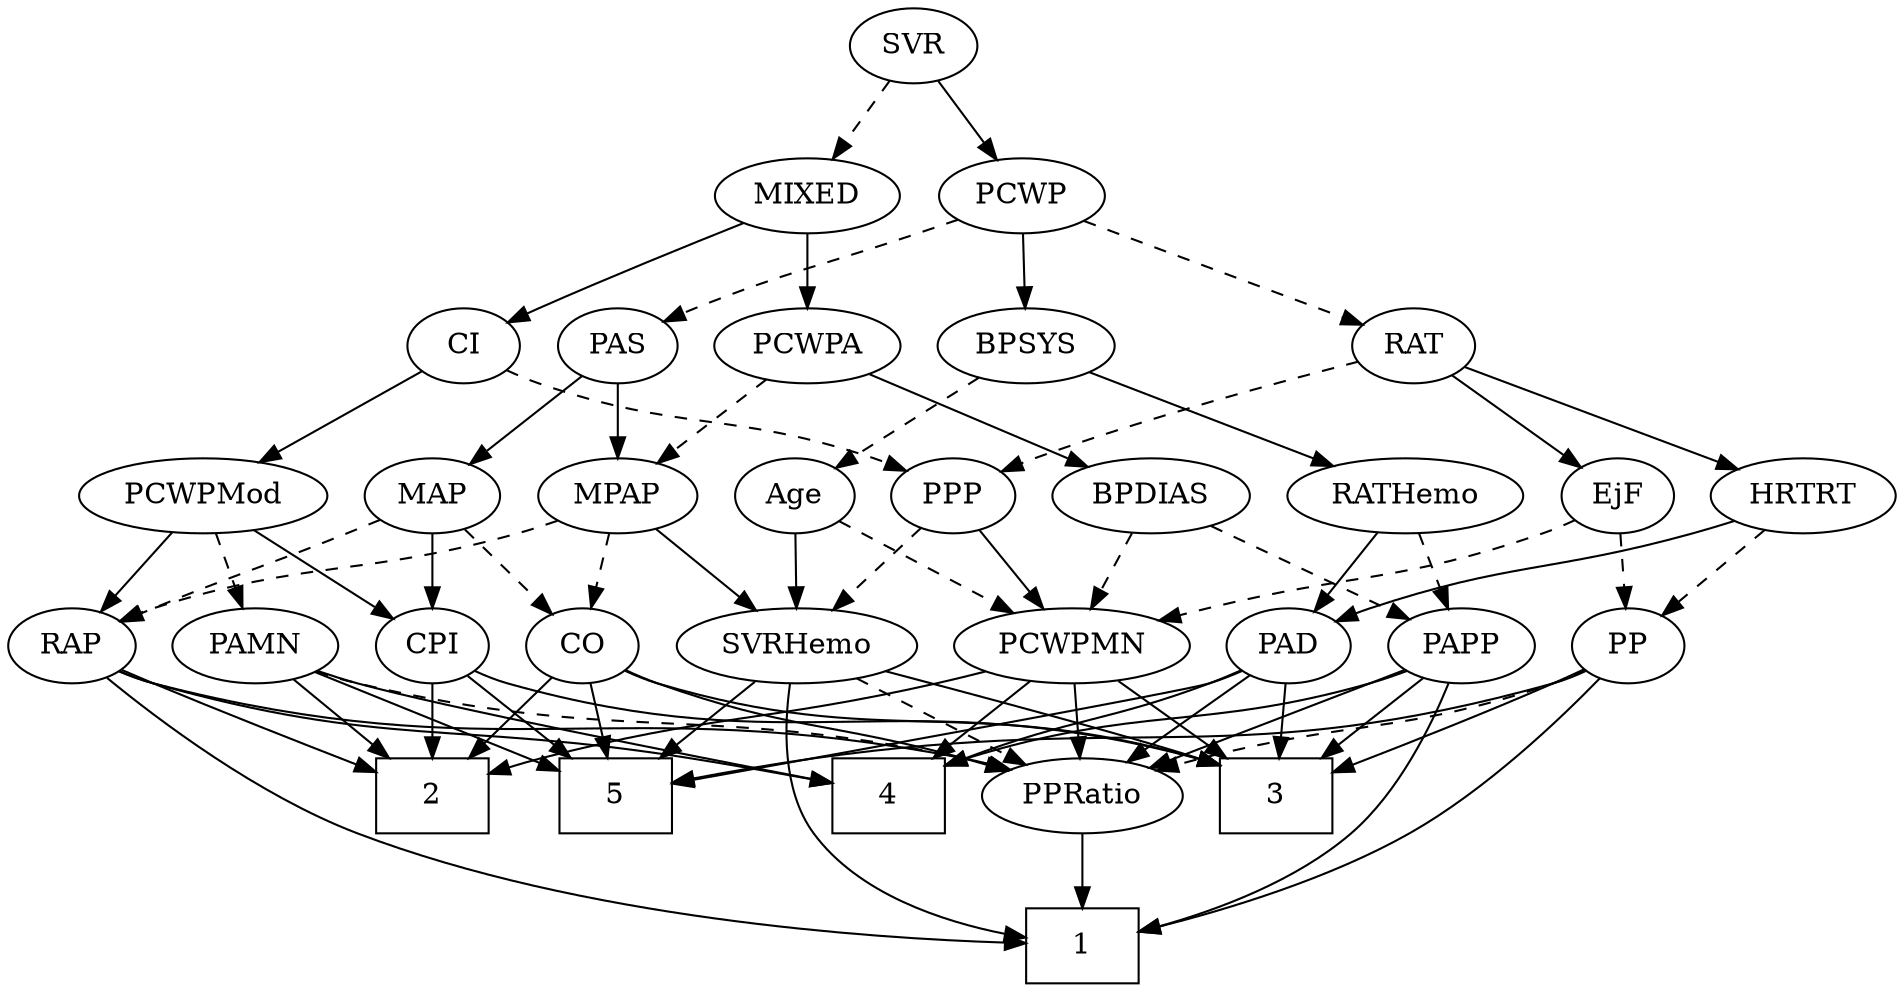 strict digraph {
	graph [bb="0,0,842.59,468"];
	node [label="\N"];
	1	[height=0.5,
		pos="481.95,18",
		shape=box,
		width=0.75];
	2	[height=0.5,
		pos="190.95,90",
		shape=box,
		width=0.75];
	3	[height=0.5,
		pos="566.95,90",
		shape=box,
		width=0.75];
	4	[height=0.5,
		pos="396.95,90",
		shape=box,
		width=0.75];
	5	[height=0.5,
		pos="274.95,90",
		shape=box,
		width=0.75];
	RAP	[height=0.5,
		pos="27.948,162",
		width=0.77632];
	RAP -> 1	[pos="e,454.57,19.351 43.387,146.61 65.998,126.43 110.3,90.143 154.95,72 254.17,31.681 382.08,21.975 444.43,19.68",
		style=solid];
	RAP -> 2	[pos="e,163.8,102.12 50.199,150.63 55.047,148.42 60.159,146.11 64.948,144 94.863,130.84 129.06,116.5 154.27,106.06",
		style=solid];
	RAP -> 4	[pos="e,369.9,96.706 49.068,150.04 54.161,147.76 59.661,145.57 64.948,144 170.89,112.61 202.05,126.72 310.95,108 327.03,105.23 344.74,\
101.8 359.88,98.748",
		style=solid];
	PPRatio	[height=0.5,
		pos="481.95,90",
		width=1.1013];
	RAP -> PPRatio	[pos="e,452.99,102.31 49.016,149.86 54.111,147.58 59.625,145.44 64.948,144 223.59,101.1 272.42,143.18 432.95,108 436.35,107.25 439.84,\
106.35 443.32,105.34",
		style=solid];
	PAS	[height=0.5,
		pos="274.95,306",
		width=0.75];
	MAP	[height=0.5,
		pos="190.95,234",
		width=0.84854];
	PAS -> MAP	[pos="e,207.96,249.18 258.75,291.5 246.56,281.34 229.62,267.23 215.73,255.65",
		style=solid];
	MPAP	[height=0.5,
		pos="274.95,234",
		width=0.97491];
	PAS -> MPAP	[pos="e,274.95,252.1 274.95,287.7 274.95,279.98 274.95,270.71 274.95,262.11",
		style=solid];
	PAD	[height=0.5,
		pos="572.95,162",
		width=0.79437];
	PAD -> 3	[pos="e,568.41,108.1 571.46,143.7 570.8,135.98 570.01,126.71 569.27,118.11",
		style=solid];
	PAD -> 4	[pos="e,424.34,104.29 550.57,150.63 545.47,148.36 540.05,146.04 534.95,144 493.09,127.28 479.14,126.34 433.83,108.16",
		style=solid];
	PAD -> 5	[pos="e,302.33,96.415 551.17,150.27 545.94,147.98 540.31,145.72 534.95,144 524.36,140.6 381.83,112.18 312.42,98.413",
		style=solid];
	PAD -> PPRatio	[pos="e,501.33,105.91 555.4,147.5 542.33,137.45 524.23,123.52 509.27,112.01",
		style=solid];
	PAMN	[height=0.5,
		pos="109.95,162",
		width=1.011];
	PAMN -> 2	[pos="e,171.13,108.13 127.52,145.81 137.96,136.79 151.42,125.16 163.25,114.93",
		style=solid];
	PAMN -> 4	[pos="e,369.54,96.478 137.34,149.93 143.1,147.8 149.18,145.71 154.95,144 192.97,132.72 301.81,110.19 359.69,98.467",
		style=solid];
	PAMN -> 5	[pos="e,247.81,102.51 136.82,149.6 164.43,137.89 207.58,119.58 238.31,106.55",
		style=solid];
	PAMN -> PPRatio	[pos="e,452.7,102.24 136.75,149.71 142.66,147.55 148.95,145.5 154.95,144 275.81,113.78 311.68,136.57 432.95,108 436.29,107.21 439.73,106.28 \
443.15,105.27",
		style=dashed];
	PCWP	[height=0.5,
		pos="456.95,378",
		width=0.97491];
	PCWP -> PAS	[pos="e,296.12,317.41 429.23,366.71 423.21,364.49 416.87,362.16 410.95,360 366.57,343.81 354.58,342.11 310.95,324 309.13,323.24 307.27,\
322.45 305.4,321.63",
		style=dashed];
	BPSYS	[height=0.5,
		pos="458.95,306",
		width=1.0471];
	PCWP -> BPSYS	[pos="e,458.46,324.1 457.44,359.7 457.66,351.98 457.93,342.71 458.17,334.11",
		style=solid];
	RAT	[height=0.5,
		pos="629.95,306",
		width=0.75827];
	PCWP -> RAT	[pos="e,607.13,316.23 483.6,366.22 514.26,353.81 564.61,333.44 597.52,320.12",
		style=dashed];
	PCWPMod	[height=0.5,
		pos="89.948,234",
		width=1.4443];
	PCWPMod -> RAP	[pos="e,41.267,178.04 75.254,216.41 67.117,207.22 56.883,195.67 48.018,185.66",
		style=solid];
	PCWPMod -> PAMN	[pos="e,105.01,180.28 94.789,216.05 97.016,208.26 99.713,198.82 102.21,190.08",
		style=dashed];
	CPI	[height=0.5,
		pos="190.95,162",
		width=0.75];
	PCWPMod -> CPI	[pos="e,172.97,175.46 112.36,217.46 127.76,206.79 148.26,192.58 164.47,181.35",
		style=solid];
	PCWPA	[height=0.5,
		pos="361.95,306",
		width=1.1555];
	BPDIAS	[height=0.5,
		pos="513.95,234",
		width=1.1735];
	PCWPA -> BPDIAS	[pos="e,486.37,247.7 389.47,292.32 414.04,281.01 450.2,264.36 477.23,251.91",
		style=solid];
	PCWPA -> MPAP	[pos="e,293.19,249.68 343.07,289.81 330.82,279.95 314.68,266.97 301.19,256.12",
		style=dashed];
	PCWPMN	[height=0.5,
		pos="475.95,162",
		width=1.3902];
	PCWPMN -> 2	[pos="e,218.15,101.38 438.93,149.84 431.67,147.79 424.09,145.75 416.95,144 338.55,124.81 316.74,129.53 238.95,108 235.33,107 231.58,105.86 \
227.86,104.66",
		style=solid];
	PCWPMN -> 3	[pos="e,544.57,108.21 496.14,145.46 508.02,136.33 523.28,124.59 536.59,114.35",
		style=solid];
	PCWPMN -> 4	[pos="e,416.18,108.04 458.02,145.12 447.89,136.14 435.02,124.73 423.71,114.71",
		style=solid];
	PCWPMN -> PPRatio	[pos="e,480.48,108.1 477.43,143.7 478.09,135.98 478.89,126.71 479.62,118.11",
		style=solid];
	CO	[height=0.5,
		pos="262.95,162",
		width=0.75];
	CO -> 2	[pos="e,208.55,108.11 248.38,146.83 239.03,137.75 226.65,125.71 215.78,115.14",
		style=solid];
	CO -> 3	[pos="e,539.75,104.83 283.48,150.07 288.44,147.78 293.79,145.58 298.95,144 395.69,114.33 429.16,137.12 530.1,107.74",
		style=solid];
	CO -> 5	[pos="e,271.99,108.28 265.85,144.05 267.17,136.35 268.77,127.03 270.26,118.36",
		style=solid];
	CO -> PPRatio	[pos="e,451.74,101.86 284,150.29 288.84,148.04 294.02,145.81 298.95,144 356.84,122.75 374,126.12 432.95,108 435.91,107.09 438.96,106.12 \
442.02,105.12",
		style=solid];
	CI	[height=0.5,
		pos="202.95,306",
		width=0.75];
	CI -> PCWPMod	[pos="e,114.35,250.11 183.78,293.13 167.18,282.84 142.8,267.74 123.05,255.5",
		style=solid];
	PPP	[height=0.5,
		pos="426.95,234",
		width=0.75];
	CI -> PPP	[pos="e,406.32,245.64 223.58,294.36 228.53,292.06 233.86,289.78 238.95,288 304.47,265.05 325.43,274.95 390.95,252 392.86,251.33 394.8,\
250.59 396.74,249.81",
		style=dashed];
	SVRHemo	[height=0.5,
		pos="357.95,162",
		width=1.3902];
	SVRHemo -> 1	[pos="e,454.74,22.505 353.53,143.96 349.6,124.73 346.46,93.37 360.95,72 379.8,44.19 416.71,30.852 444.83,24.531",
		style=solid];
	SVRHemo -> 3	[pos="e,539.61,104.41 395.73,150.12 434.86,138.73 494.27,121.12 529.82,108.11",
		style=solid];
	SVRHemo -> 5	[pos="e,295.16,108.04 339.11,145.12 328.47,136.14 314.95,124.73 303.07,114.71",
		style=solid];
	SVRHemo -> PPRatio	[pos="e,457.97,104.54 383.64,146.5 402.59,135.8 428.52,121.16 448.99,109.6",
		style=dashed];
	MIXED	[height=0.5,
		pos="361.95,378",
		width=1.1193];
	MIXED -> PCWPA	[pos="e,361.95,324.1 361.95,359.7 361.95,351.98 361.95,342.71 361.95,334.11",
		style=solid];
	MIXED -> CI	[pos="e,224.21,317.19 333.49,365.07 308.48,354.5 271.16,338.54 238.95,324 237.15,323.19 235.31,322.35 233.45,321.49",
		style=solid];
	RATHemo	[height=0.5,
		pos="623.95,234",
		width=1.3721];
	BPSYS -> RATHemo	[pos="e,593.01,248.13 486.19,293.44 512.71,282.19 553.31,264.97 583.57,252.13",
		style=solid];
	Age	[height=0.5,
		pos="354.95,234",
		width=0.75];
	BPSYS -> Age	[pos="e,373.52,247.5 437.9,290.83 421.83,280.02 399.55,265.02 382.13,253.3",
		style=dashed];
	BPDIAS -> PCWPMN	[pos="e,485.15,179.96 504.94,216.41 500.46,208.16 494.95,198.01 489.94,188.78",
		style=dashed];
	PAPP	[height=0.5,
		pos="650.95,162",
		width=0.88464];
	BPDIAS -> PAPP	[pos="e,628.14,174.65 540.04,219.67 562.52,208.18 595.05,191.56 619.07,179.29",
		style=dashed];
	HRTRT	[height=0.5,
		pos="802.95,234",
		width=1.1013];
	HRTRT -> PAD	[pos="e,594.98,173.93 773.02,222.15 766.76,220 760.16,217.85 753.95,216 690.72,197.17 672.19,201.87 609.95,180 608.1,179.35 606.21,178.64 \
604.32,177.89",
		style=solid];
	PP	[height=0.5,
		pos="727.95,162",
		width=0.75];
	HRTRT -> PP	[pos="e,743.02,177.07 786.3,217.46 775.78,207.65 762.05,194.83 750.56,184.1",
		style=dashed];
	RATHemo -> PAD	[pos="e,584.6,178.99 611.86,216.41 605.48,207.66 597.54,196.75 590.49,187.08",
		style=solid];
	RATHemo -> PAPP	[pos="e,644.47,179.79 630.48,216.05 633.57,208.06 637.32,198.33 640.76,189.4",
		style=dashed];
	MAP -> RAP	[pos="e,50.197,173.37 166.84,222.73 161.61,220.51 156.09,218.17 150.95,216 112.77,199.9 102.89,196.65 64.948,180 63.151,179.21 61.31,178.39 \
59.454,177.56",
		style=dashed];
	MAP -> CO	[pos="e,248.19,177.35 206.22,218.15 216.28,208.37 229.62,195.4 240.83,184.5",
		style=dashed];
	MAP -> CPI	[pos="e,190.95,180.1 190.95,215.7 190.95,207.98 190.95,198.71 190.95,190.11",
		style=solid];
	MPAP -> RAP	[pos="e,49.542,173.87 248.18,221.9 242.55,219.78 236.6,217.69 230.95,216 158.63,194.33 136.56,203.9 64.948,180 63.036,179.36 61.092,178.66 \
59.146,177.9",
		style=dashed];
	MPAP -> CO	[pos="e,265.91,180.28 272.04,216.05 270.72,208.35 269.12,199.03 267.64,190.36",
		style=dashed];
	MPAP -> SVRHemo	[pos="e,339.22,178.8 292.55,218.15 303.79,208.67 318.58,196.2 331.25,185.51",
		style=solid];
	CPI -> 2	[pos="e,190.95,108.1 190.95,143.7 190.95,135.98 190.95,126.71 190.95,118.11",
		style=solid];
	CPI -> 3	[pos="e,539.79,104.94 211.44,149.93 216.4,147.65 221.77,145.49 226.95,144 354.66,107.34 398.13,143.75 530.13,107.67",
		style=solid];
	CPI -> 5	[pos="e,254.33,108.18 207.14,147.5 218.28,138.23 233.36,125.66 246.47,114.73",
		style=solid];
	PP -> 1	[pos="e,509,25.258 715.08,146.12 697.57,126.69 664.43,92.699 629.95,72 594.84,50.926 550.04,36.349 518.98,27.892",
		style=solid];
	PP -> 3	[pos="e,594.39,102.27 706.69,150.79 701.86,148.52 696.74,146.15 691.95,144 662.51,130.82 628.83,116.58 603.85,106.19",
		style=solid];
	PP -> 5	[pos="e,301.95,96.964 707.46,149.89 702.51,147.61 697.14,145.46 691.95,144 549.52,103.85 507.23,130.37 360.95,108 344.81,105.53 327.1,\
102.15 311.97,99.05",
		style=solid];
	PP -> PPRatio	[pos="e,511.84,101.97 707.33,150.31 702.38,148.01 697.05,145.75 691.95,144 622.6,120.2 601.48,128.05 530.95,108 527.83,107.11 524.62,106.14 \
521.4,105.12",
		style=dashed];
	PPP -> PCWPMN	[pos="e,464.07,179.96 437.82,217.46 443.84,208.87 451.47,197.97 458.32,188.19",
		style=solid];
	PPP -> SVRHemo	[pos="e,373.91,179.2 412.65,218.5 403.57,209.28 391.6,197.14 381.17,186.56",
		style=dashed];
	PAPP -> 1	[pos="e,509.1,25.349 645.64,144.12 638.7,124.45 624.77,92.104 602.95,72 579.2,50.118 544.97,36.273 518.97,28.244",
		style=solid];
	PAPP -> 3	[pos="e,587.59,108.2 633.54,146.5 622.58,137.36 608.18,125.36 595.57,114.85",
		style=solid];
	PAPP -> 4	[pos="e,424.18,104.7 627.13,149.95 621.87,147.77 616.28,145.65 610.95,144 536.87,121.03 511.53,132.43 433.92,107.87",
		style=solid];
	PAPP -> PPRatio	[pos="e,510.43,102.59 626,150.34 621.02,148.23 615.82,146.04 610.95,144 580.34,131.21 545.55,116.93 519.82,106.42",
		style=solid];
	SVR	[height=0.5,
		pos="407.95,450",
		width=0.77632];
	SVR -> PCWP	[pos="e,445.53,395.31 419.07,433.12 425.18,424.38 432.9,413.35 439.77,403.54",
		style=solid];
	SVR -> MIXED	[pos="e,372.99,395.8 397.51,433.12 391.91,424.59 384.87,413.89 378.54,404.25",
		style=dashed];
	RAT -> HRTRT	[pos="e,774.28,246.6 652.56,295.85 680.99,284.35 730.21,264.43 764.57,250.53",
		style=solid];
	RAT -> PPP	[pos="e,448.06,245.55 605.25,298.28 572.34,289.08 512.49,271.46 462.95,252 461.11,251.28 459.24,250.51 457.36,249.71",
		style=dashed];
	EjF	[height=0.5,
		pos="717.95,234",
		width=0.75];
	RAT -> EjF	[pos="e,701.33,248.22 646.91,291.5 660.02,281.08 678.36,266.49 693.12,254.75",
		style=solid];
	PPRatio -> 1	[pos="e,481.95,36.104 481.95,71.697 481.95,63.983 481.95,54.712 481.95,46.112",
		style=solid];
	Age -> PCWPMN	[pos="e,450.34,177.81 374.66,221.6 392.7,211.16 419.82,195.47 441.45,182.96",
		style=dashed];
	Age -> SVRHemo	[pos="e,357.21,180.1 355.69,215.7 356.02,207.98 356.42,198.71 356.79,190.11",
		style=solid];
	EjF -> PCWPMN	[pos="e,513.34,174.02 697.31,222.39 692.36,220.08 687.03,217.8 681.95,216 618.55,193.53 599.94,197.32 534.95,180 531.12,178.98 527.15,\
177.9 523.18,176.79",
		style=dashed];
	EjF -> PP	[pos="e,725.48,180.28 720.37,216.05 721.47,208.35 722.8,199.03 724.04,190.36",
		style=dashed];
}
